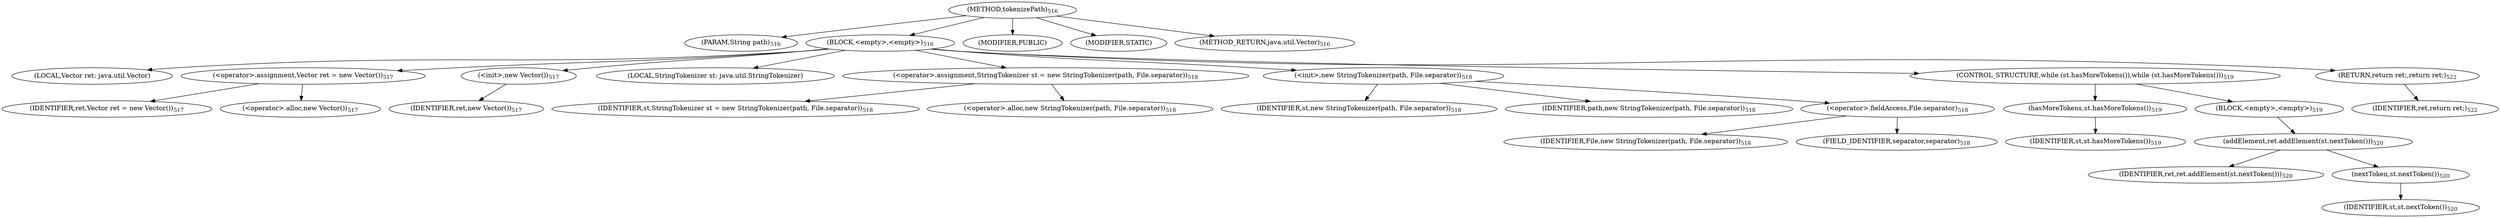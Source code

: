 digraph "tokenizePath" {  
"1036" [label = <(METHOD,tokenizePath)<SUB>516</SUB>> ]
"1037" [label = <(PARAM,String path)<SUB>516</SUB>> ]
"1038" [label = <(BLOCK,&lt;empty&gt;,&lt;empty&gt;)<SUB>516</SUB>> ]
"6" [label = <(LOCAL,Vector ret: java.util.Vector)> ]
"1039" [label = <(&lt;operator&gt;.assignment,Vector ret = new Vector())<SUB>517</SUB>> ]
"1040" [label = <(IDENTIFIER,ret,Vector ret = new Vector())<SUB>517</SUB>> ]
"1041" [label = <(&lt;operator&gt;.alloc,new Vector())<SUB>517</SUB>> ]
"1042" [label = <(&lt;init&gt;,new Vector())<SUB>517</SUB>> ]
"5" [label = <(IDENTIFIER,ret,new Vector())<SUB>517</SUB>> ]
"8" [label = <(LOCAL,StringTokenizer st: java.util.StringTokenizer)> ]
"1043" [label = <(&lt;operator&gt;.assignment,StringTokenizer st = new StringTokenizer(path, File.separator))<SUB>518</SUB>> ]
"1044" [label = <(IDENTIFIER,st,StringTokenizer st = new StringTokenizer(path, File.separator))<SUB>518</SUB>> ]
"1045" [label = <(&lt;operator&gt;.alloc,new StringTokenizer(path, File.separator))<SUB>518</SUB>> ]
"1046" [label = <(&lt;init&gt;,new StringTokenizer(path, File.separator))<SUB>518</SUB>> ]
"7" [label = <(IDENTIFIER,st,new StringTokenizer(path, File.separator))<SUB>518</SUB>> ]
"1047" [label = <(IDENTIFIER,path,new StringTokenizer(path, File.separator))<SUB>518</SUB>> ]
"1048" [label = <(&lt;operator&gt;.fieldAccess,File.separator)<SUB>518</SUB>> ]
"1049" [label = <(IDENTIFIER,File,new StringTokenizer(path, File.separator))<SUB>518</SUB>> ]
"1050" [label = <(FIELD_IDENTIFIER,separator,separator)<SUB>518</SUB>> ]
"1051" [label = <(CONTROL_STRUCTURE,while (st.hasMoreTokens()),while (st.hasMoreTokens()))<SUB>519</SUB>> ]
"1052" [label = <(hasMoreTokens,st.hasMoreTokens())<SUB>519</SUB>> ]
"1053" [label = <(IDENTIFIER,st,st.hasMoreTokens())<SUB>519</SUB>> ]
"1054" [label = <(BLOCK,&lt;empty&gt;,&lt;empty&gt;)<SUB>519</SUB>> ]
"1055" [label = <(addElement,ret.addElement(st.nextToken()))<SUB>520</SUB>> ]
"1056" [label = <(IDENTIFIER,ret,ret.addElement(st.nextToken()))<SUB>520</SUB>> ]
"1057" [label = <(nextToken,st.nextToken())<SUB>520</SUB>> ]
"1058" [label = <(IDENTIFIER,st,st.nextToken())<SUB>520</SUB>> ]
"1059" [label = <(RETURN,return ret;,return ret;)<SUB>522</SUB>> ]
"1060" [label = <(IDENTIFIER,ret,return ret;)<SUB>522</SUB>> ]
"1061" [label = <(MODIFIER,PUBLIC)> ]
"1062" [label = <(MODIFIER,STATIC)> ]
"1063" [label = <(METHOD_RETURN,java.util.Vector)<SUB>516</SUB>> ]
  "1036" -> "1037" 
  "1036" -> "1038" 
  "1036" -> "1061" 
  "1036" -> "1062" 
  "1036" -> "1063" 
  "1038" -> "6" 
  "1038" -> "1039" 
  "1038" -> "1042" 
  "1038" -> "8" 
  "1038" -> "1043" 
  "1038" -> "1046" 
  "1038" -> "1051" 
  "1038" -> "1059" 
  "1039" -> "1040" 
  "1039" -> "1041" 
  "1042" -> "5" 
  "1043" -> "1044" 
  "1043" -> "1045" 
  "1046" -> "7" 
  "1046" -> "1047" 
  "1046" -> "1048" 
  "1048" -> "1049" 
  "1048" -> "1050" 
  "1051" -> "1052" 
  "1051" -> "1054" 
  "1052" -> "1053" 
  "1054" -> "1055" 
  "1055" -> "1056" 
  "1055" -> "1057" 
  "1057" -> "1058" 
  "1059" -> "1060" 
}
